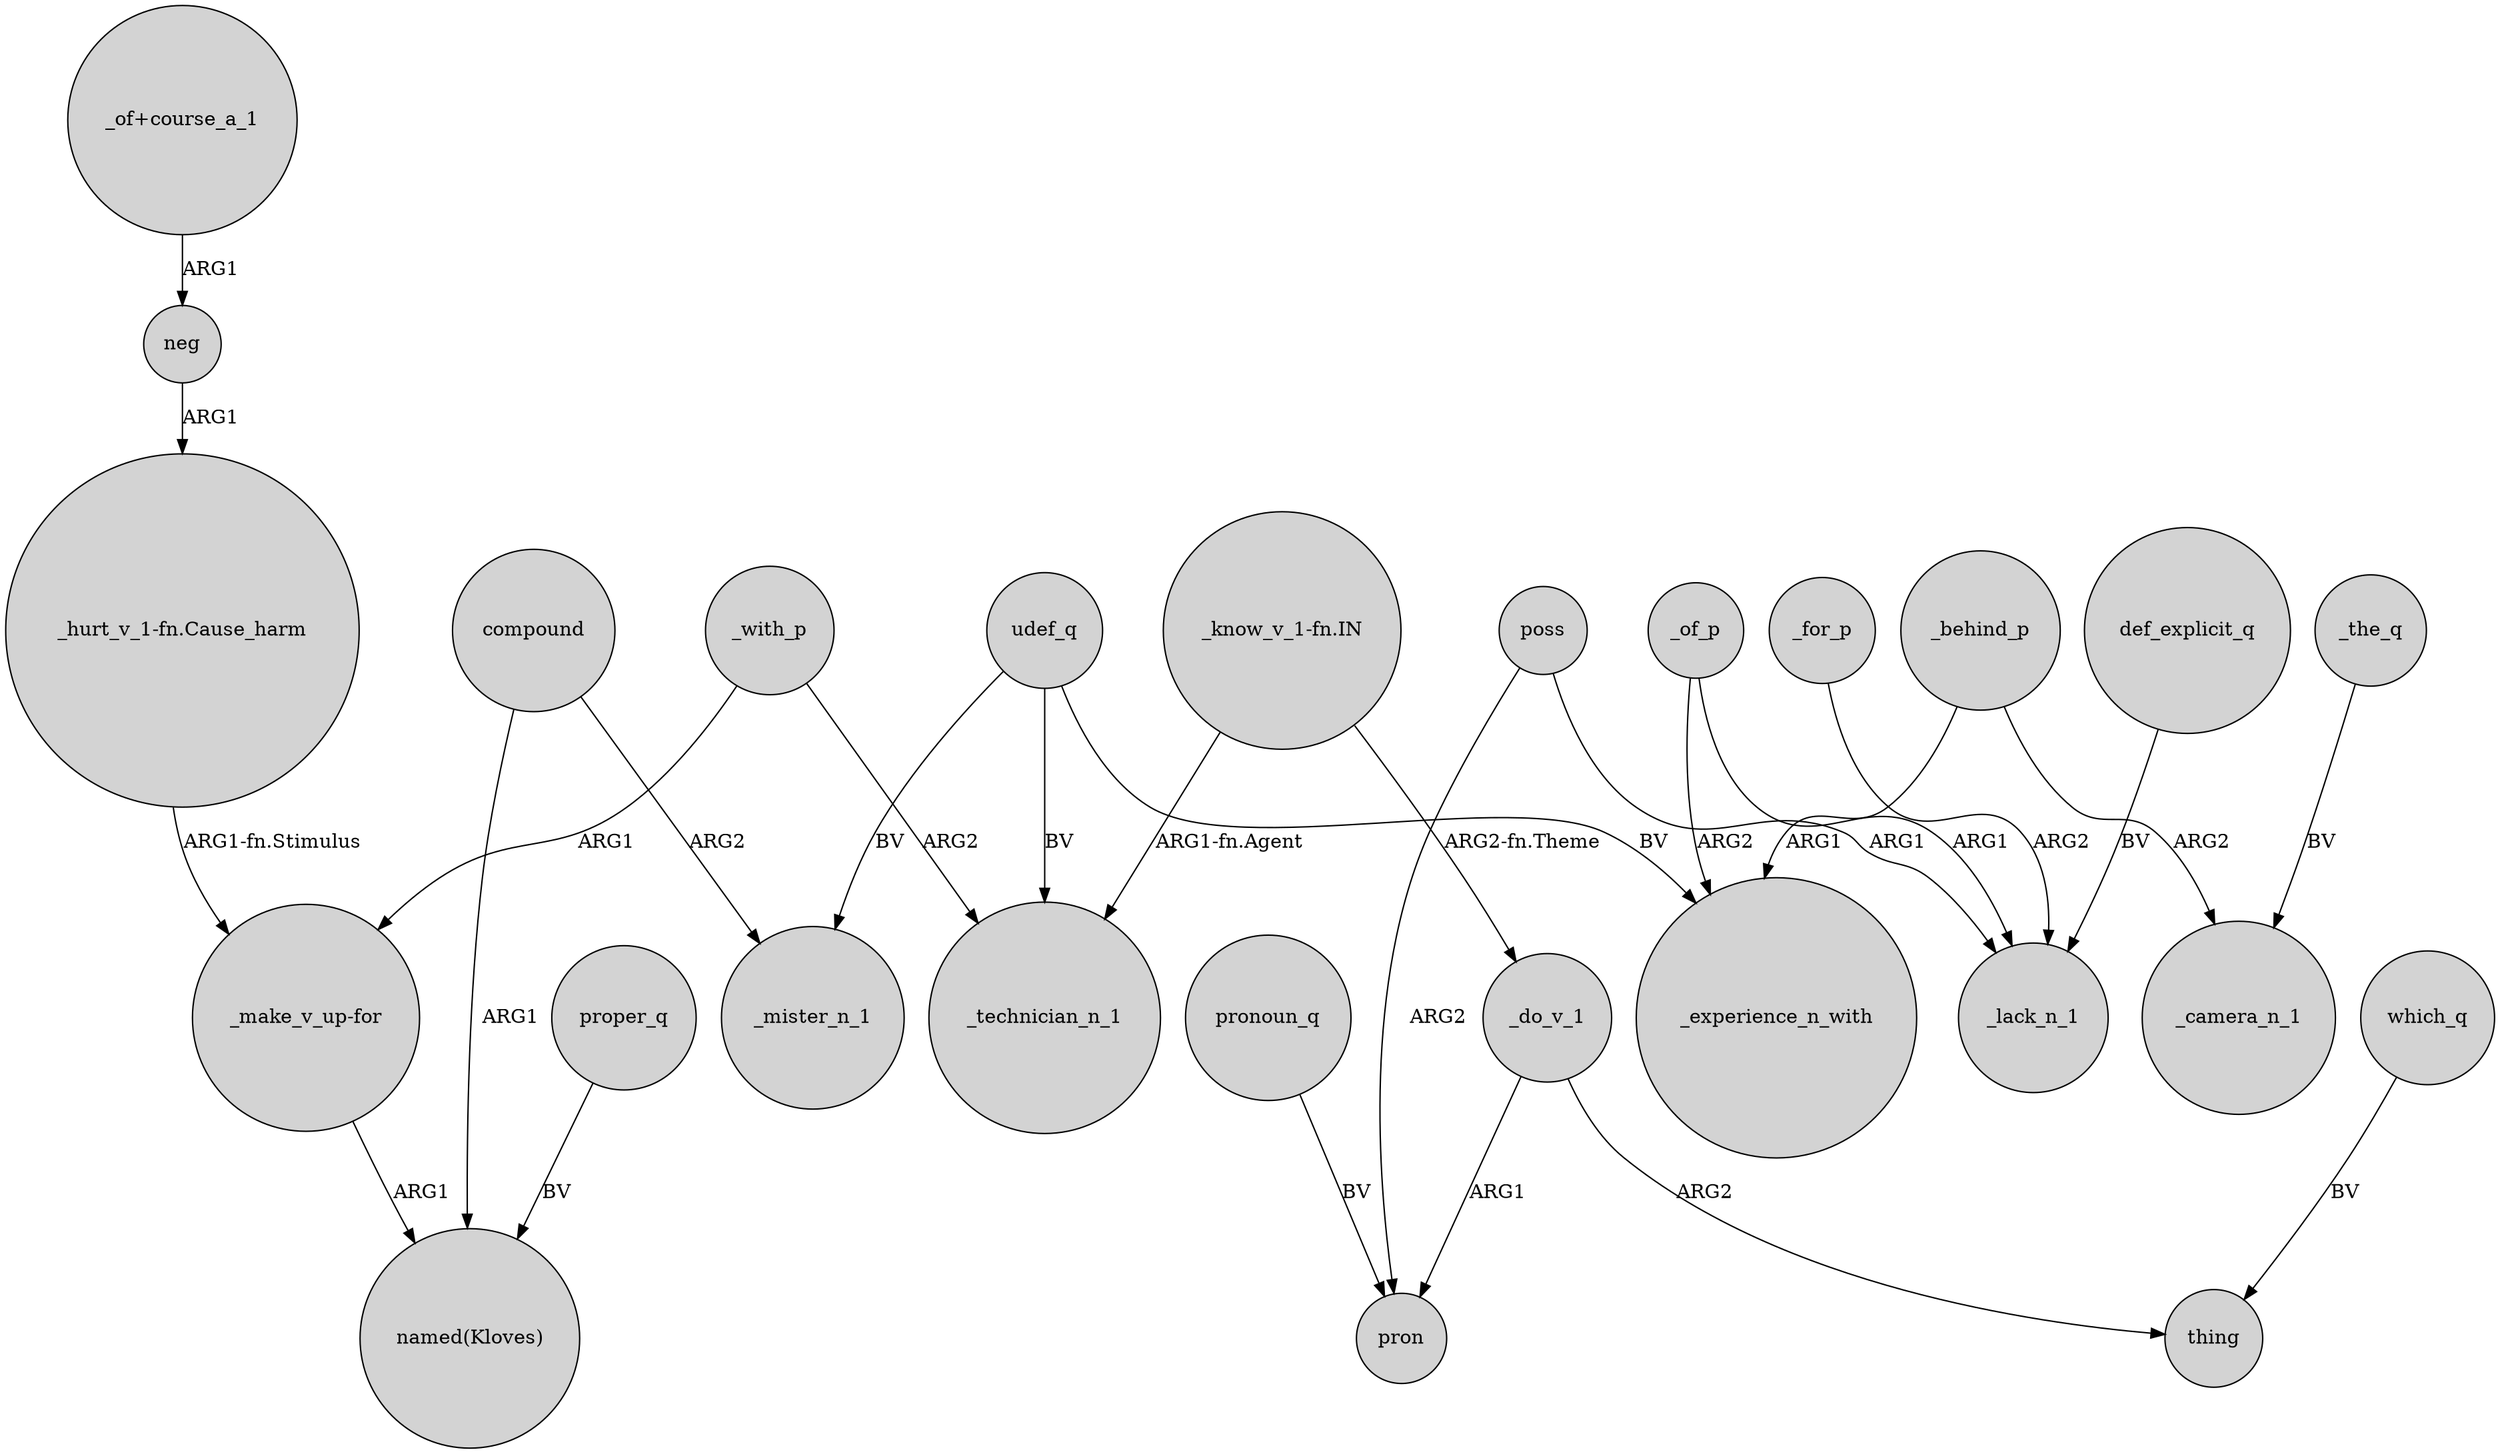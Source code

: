 digraph {
	node [shape=circle style=filled]
	neg -> "_hurt_v_1-fn.Cause_harm" [label=ARG1]
	_for_p -> _lack_n_1 [label=ARG2]
	poss -> pron [label=ARG2]
	_of_p -> _lack_n_1 [label=ARG1]
	"_know_v_1-fn.IN" -> _technician_n_1 [label="ARG1-fn.Agent"]
	udef_q -> _experience_n_with [label=BV]
	compound -> _mister_n_1 [label=ARG2]
	udef_q -> _mister_n_1 [label=BV]
	"_know_v_1-fn.IN" -> _do_v_1 [label="ARG2-fn.Theme"]
	udef_q -> _technician_n_1 [label=BV]
	compound -> "named(Kloves)" [label=ARG1]
	poss -> _lack_n_1 [label=ARG1]
	_the_q -> _camera_n_1 [label=BV]
	pronoun_q -> pron [label=BV]
	_behind_p -> _experience_n_with [label=ARG1]
	_do_v_1 -> pron [label=ARG1]
	_of_p -> _experience_n_with [label=ARG2]
	def_explicit_q -> _lack_n_1 [label=BV]
	proper_q -> "named(Kloves)" [label=BV]
	"_hurt_v_1-fn.Cause_harm" -> "_make_v_up-for" [label="ARG1-fn.Stimulus"]
	_with_p -> _technician_n_1 [label=ARG2]
	"_make_v_up-for" -> "named(Kloves)" [label=ARG1]
	"_of+course_a_1" -> neg [label=ARG1]
	_do_v_1 -> thing [label=ARG2]
	_behind_p -> _camera_n_1 [label=ARG2]
	_with_p -> "_make_v_up-for" [label=ARG1]
	which_q -> thing [label=BV]
}
